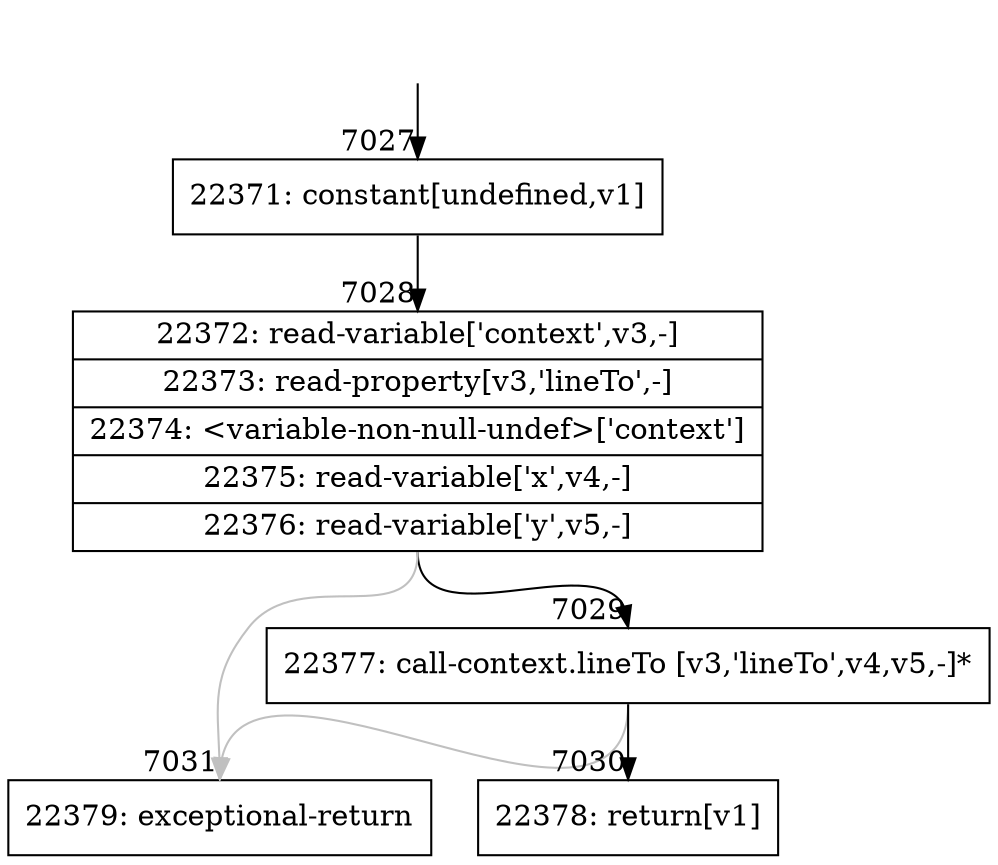digraph {
rankdir="TD"
BB_entry645[shape=none,label=""];
BB_entry645 -> BB7027 [tailport=s, headport=n, headlabel="    7027"]
BB7027 [shape=record label="{22371: constant[undefined,v1]}" ] 
BB7027 -> BB7028 [tailport=s, headport=n, headlabel="      7028"]
BB7028 [shape=record label="{22372: read-variable['context',v3,-]|22373: read-property[v3,'lineTo',-]|22374: \<variable-non-null-undef\>['context']|22375: read-variable['x',v4,-]|22376: read-variable['y',v5,-]}" ] 
BB7028 -> BB7029 [tailport=s, headport=n, headlabel="      7029"]
BB7028 -> BB7031 [tailport=s, headport=n, color=gray, headlabel="      7031"]
BB7029 [shape=record label="{22377: call-context.lineTo [v3,'lineTo',v4,v5,-]*}" ] 
BB7029 -> BB7030 [tailport=s, headport=n, headlabel="      7030"]
BB7029 -> BB7031 [tailport=s, headport=n, color=gray]
BB7030 [shape=record label="{22378: return[v1]}" ] 
BB7031 [shape=record label="{22379: exceptional-return}" ] 
//#$~ 4104
}
